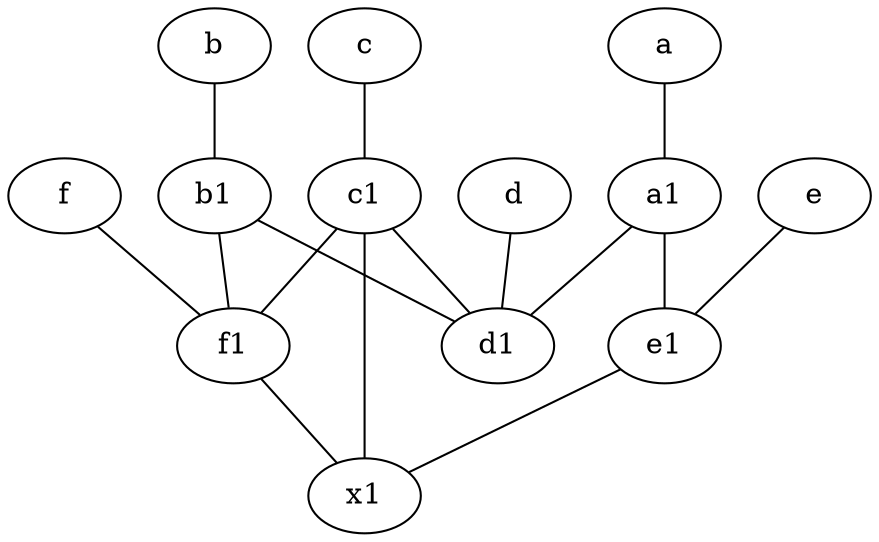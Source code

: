 graph {
	node [labelfontsize=50]
	f1 [labelfontsize=50 pos="3,8!"]
	c1 [labelfontsize=50 pos="4.5,3!"]
	d1 [labelfontsize=50 pos="3,5!"]
	c [labelfontsize=50 pos="4.5,2!"]
	e [labelfontsize=50 pos="7,9!"]
	a [labelfontsize=50 pos="8,2!"]
	a1 [labelfontsize=50 pos="8,3!"]
	b [labelfontsize=50 pos="10,4!"]
	d [labelfontsize=50 pos="2,5!"]
	e1 [labelfontsize=50 pos="7,7!"]
	x1 [labelfontsize=50]
	b1 [labelfontsize=50 pos="9,4!"]
	f [labelfontsize=50 pos="3,9!"]
	c1 -- f1
	b1 -- d1
	b -- b1
	a1 -- d1
	c -- c1
	d -- d1
	a1 -- e1
	e1 -- x1
	c1 -- x1
	a -- a1
	b1 -- f1
	f -- f1
	c1 -- d1
	f1 -- x1
	e -- e1
}
